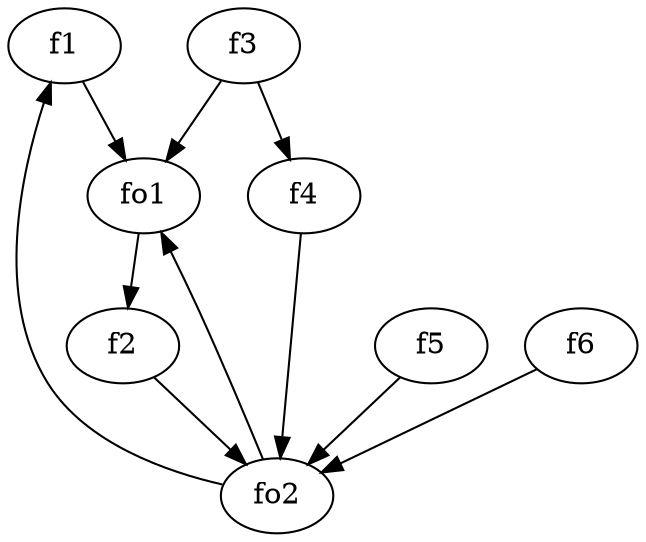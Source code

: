 strict digraph  {
f1;
f2;
f3;
f4;
f5;
f6;
fo1;
fo2;
f1 -> fo1  [weight=2];
f2 -> fo2  [weight=2];
f3 -> f4  [weight=2];
f3 -> fo1  [weight=2];
f4 -> fo2  [weight=2];
f5 -> fo2  [weight=2];
f6 -> fo2  [weight=2];
fo1 -> f2  [weight=2];
fo2 -> fo1  [weight=2];
fo2 -> f1  [weight=2];
}
